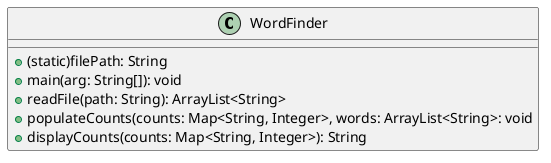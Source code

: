 @startuml

class WordFinder {
 + (static)filePath: String
 + main(arg: String[]): void
 + readFile(path: String): ArrayList<String>
 + populateCounts(counts: Map<String, Integer>, words: ArrayList<String>: void
 + displayCounts(counts: Map<String, Integer>): String
}

@enduml